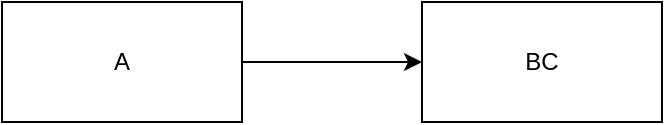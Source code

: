<mxfile version="20.6.0" type="github">
  <diagram id="mfsn7UJPqdUQhI4hBgOZ" name="Page-1">
    <mxGraphModel dx="1422" dy="756" grid="1" gridSize="10" guides="1" tooltips="1" connect="1" arrows="1" fold="1" page="1" pageScale="1" pageWidth="850" pageHeight="1100" math="0" shadow="0">
      <root>
        <mxCell id="0" />
        <mxCell id="1" parent="0" />
        <mxCell id="MxHmGZlxb9qBrXY8FhRT-3" style="edgeStyle=orthogonalEdgeStyle;rounded=0;orthogonalLoop=1;jettySize=auto;html=1;" parent="1" source="MxHmGZlxb9qBrXY8FhRT-1" target="MxHmGZlxb9qBrXY8FhRT-2" edge="1">
          <mxGeometry relative="1" as="geometry" />
        </mxCell>
        <mxCell id="MxHmGZlxb9qBrXY8FhRT-1" value="A" style="rounded=0;whiteSpace=wrap;html=1;" parent="1" vertex="1">
          <mxGeometry x="180" y="180" width="120" height="60" as="geometry" />
        </mxCell>
        <mxCell id="MxHmGZlxb9qBrXY8FhRT-2" value="BC&lt;br&gt;" style="rounded=0;whiteSpace=wrap;html=1;" parent="1" vertex="1">
          <mxGeometry x="390" y="180" width="120" height="60" as="geometry" />
        </mxCell>
      </root>
    </mxGraphModel>
  </diagram>
</mxfile>
